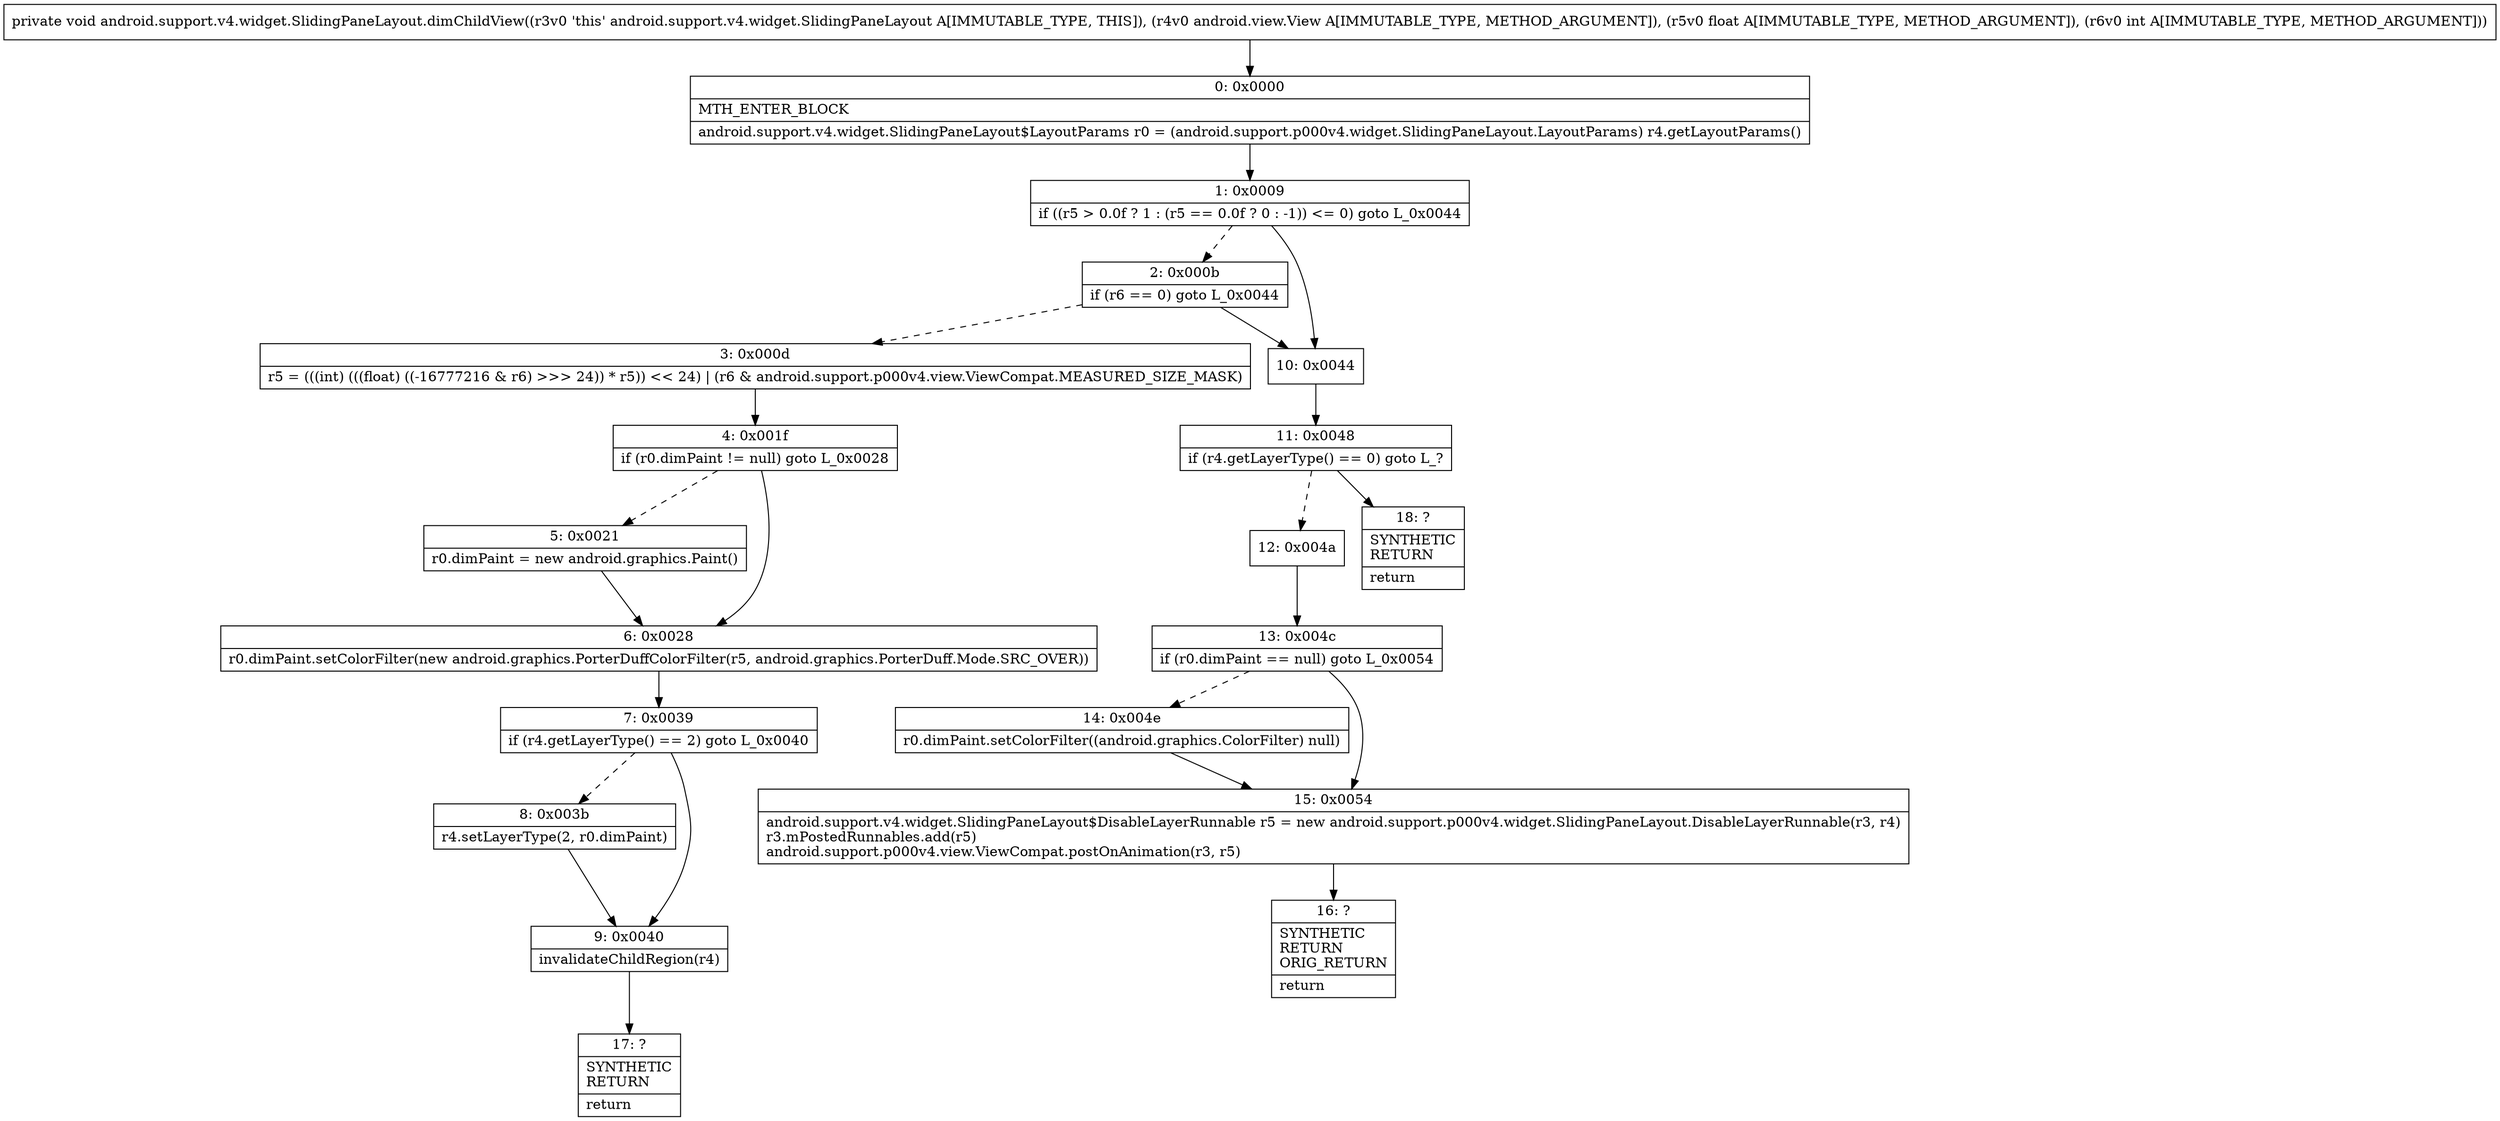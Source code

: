 digraph "CFG forandroid.support.v4.widget.SlidingPaneLayout.dimChildView(Landroid\/view\/View;FI)V" {
Node_0 [shape=record,label="{0\:\ 0x0000|MTH_ENTER_BLOCK\l|android.support.v4.widget.SlidingPaneLayout$LayoutParams r0 = (android.support.p000v4.widget.SlidingPaneLayout.LayoutParams) r4.getLayoutParams()\l}"];
Node_1 [shape=record,label="{1\:\ 0x0009|if ((r5 \> 0.0f ? 1 : (r5 == 0.0f ? 0 : \-1)) \<= 0) goto L_0x0044\l}"];
Node_2 [shape=record,label="{2\:\ 0x000b|if (r6 == 0) goto L_0x0044\l}"];
Node_3 [shape=record,label="{3\:\ 0x000d|r5 = (((int) (((float) ((\-16777216 & r6) \>\>\> 24)) * r5)) \<\< 24) \| (r6 & android.support.p000v4.view.ViewCompat.MEASURED_SIZE_MASK)\l}"];
Node_4 [shape=record,label="{4\:\ 0x001f|if (r0.dimPaint != null) goto L_0x0028\l}"];
Node_5 [shape=record,label="{5\:\ 0x0021|r0.dimPaint = new android.graphics.Paint()\l}"];
Node_6 [shape=record,label="{6\:\ 0x0028|r0.dimPaint.setColorFilter(new android.graphics.PorterDuffColorFilter(r5, android.graphics.PorterDuff.Mode.SRC_OVER))\l}"];
Node_7 [shape=record,label="{7\:\ 0x0039|if (r4.getLayerType() == 2) goto L_0x0040\l}"];
Node_8 [shape=record,label="{8\:\ 0x003b|r4.setLayerType(2, r0.dimPaint)\l}"];
Node_9 [shape=record,label="{9\:\ 0x0040|invalidateChildRegion(r4)\l}"];
Node_10 [shape=record,label="{10\:\ 0x0044}"];
Node_11 [shape=record,label="{11\:\ 0x0048|if (r4.getLayerType() == 0) goto L_?\l}"];
Node_12 [shape=record,label="{12\:\ 0x004a}"];
Node_13 [shape=record,label="{13\:\ 0x004c|if (r0.dimPaint == null) goto L_0x0054\l}"];
Node_14 [shape=record,label="{14\:\ 0x004e|r0.dimPaint.setColorFilter((android.graphics.ColorFilter) null)\l}"];
Node_15 [shape=record,label="{15\:\ 0x0054|android.support.v4.widget.SlidingPaneLayout$DisableLayerRunnable r5 = new android.support.p000v4.widget.SlidingPaneLayout.DisableLayerRunnable(r3, r4)\lr3.mPostedRunnables.add(r5)\landroid.support.p000v4.view.ViewCompat.postOnAnimation(r3, r5)\l}"];
Node_16 [shape=record,label="{16\:\ ?|SYNTHETIC\lRETURN\lORIG_RETURN\l|return\l}"];
Node_17 [shape=record,label="{17\:\ ?|SYNTHETIC\lRETURN\l|return\l}"];
Node_18 [shape=record,label="{18\:\ ?|SYNTHETIC\lRETURN\l|return\l}"];
MethodNode[shape=record,label="{private void android.support.v4.widget.SlidingPaneLayout.dimChildView((r3v0 'this' android.support.v4.widget.SlidingPaneLayout A[IMMUTABLE_TYPE, THIS]), (r4v0 android.view.View A[IMMUTABLE_TYPE, METHOD_ARGUMENT]), (r5v0 float A[IMMUTABLE_TYPE, METHOD_ARGUMENT]), (r6v0 int A[IMMUTABLE_TYPE, METHOD_ARGUMENT])) }"];
MethodNode -> Node_0;
Node_0 -> Node_1;
Node_1 -> Node_2[style=dashed];
Node_1 -> Node_10;
Node_2 -> Node_3[style=dashed];
Node_2 -> Node_10;
Node_3 -> Node_4;
Node_4 -> Node_5[style=dashed];
Node_4 -> Node_6;
Node_5 -> Node_6;
Node_6 -> Node_7;
Node_7 -> Node_8[style=dashed];
Node_7 -> Node_9;
Node_8 -> Node_9;
Node_9 -> Node_17;
Node_10 -> Node_11;
Node_11 -> Node_12[style=dashed];
Node_11 -> Node_18;
Node_12 -> Node_13;
Node_13 -> Node_14[style=dashed];
Node_13 -> Node_15;
Node_14 -> Node_15;
Node_15 -> Node_16;
}

